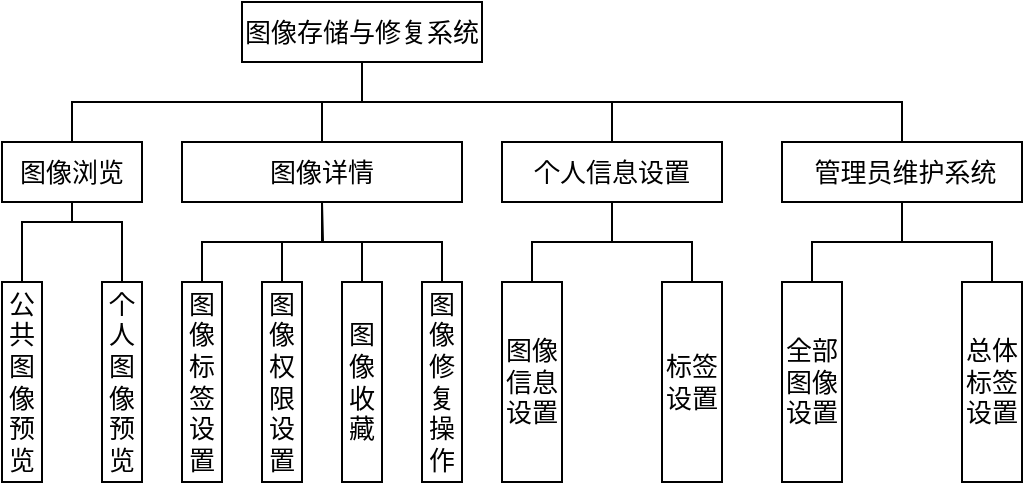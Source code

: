 <mxfile version="21.2.9" type="github">
  <diagram id="C5RBs43oDa-KdzZeNtuy" name="Page-1">
    <mxGraphModel dx="926" dy="504" grid="1" gridSize="10" guides="1" tooltips="1" connect="1" arrows="1" fold="1" page="1" pageScale="1" pageWidth="583" pageHeight="827" math="0" shadow="0">
      <root>
        <mxCell id="WIyWlLk6GJQsqaUBKTNV-0" />
        <mxCell id="WIyWlLk6GJQsqaUBKTNV-1" parent="WIyWlLk6GJQsqaUBKTNV-0" />
        <mxCell id="Nia3L4bW7R5w-4qVx0B0-27" style="edgeStyle=orthogonalEdgeStyle;rounded=0;orthogonalLoop=1;jettySize=auto;html=1;entryX=0.5;entryY=0;entryDx=0;entryDy=0;exitX=0.5;exitY=1;exitDx=0;exitDy=0;strokeColor=default;endArrow=none;endFill=0;" edge="1" parent="WIyWlLk6GJQsqaUBKTNV-1" source="Nia3L4bW7R5w-4qVx0B0-0" target="Nia3L4bW7R5w-4qVx0B0-1">
          <mxGeometry relative="1" as="geometry" />
        </mxCell>
        <mxCell id="Nia3L4bW7R5w-4qVx0B0-29" style="rounded=0;orthogonalLoop=1;jettySize=auto;html=1;exitX=0.5;exitY=1;exitDx=0;exitDy=0;entryX=0.5;entryY=0;entryDx=0;entryDy=0;edgeStyle=orthogonalEdgeStyle;endArrow=none;endFill=0;" edge="1" parent="WIyWlLk6GJQsqaUBKTNV-1" source="Nia3L4bW7R5w-4qVx0B0-0" target="Nia3L4bW7R5w-4qVx0B0-22">
          <mxGeometry relative="1" as="geometry" />
        </mxCell>
        <mxCell id="Nia3L4bW7R5w-4qVx0B0-30" style="edgeStyle=orthogonalEdgeStyle;rounded=0;orthogonalLoop=1;jettySize=auto;html=1;exitX=0.5;exitY=1;exitDx=0;exitDy=0;entryX=0.5;entryY=0;entryDx=0;entryDy=0;endArrow=none;endFill=0;" edge="1" parent="WIyWlLk6GJQsqaUBKTNV-1" source="Nia3L4bW7R5w-4qVx0B0-0" target="Nia3L4bW7R5w-4qVx0B0-3">
          <mxGeometry relative="1" as="geometry" />
        </mxCell>
        <mxCell id="Nia3L4bW7R5w-4qVx0B0-31" style="edgeStyle=orthogonalEdgeStyle;rounded=0;orthogonalLoop=1;jettySize=auto;html=1;exitX=0.5;exitY=1;exitDx=0;exitDy=0;endArrow=none;endFill=0;" edge="1" parent="WIyWlLk6GJQsqaUBKTNV-1" source="Nia3L4bW7R5w-4qVx0B0-0" target="Nia3L4bW7R5w-4qVx0B0-4">
          <mxGeometry relative="1" as="geometry" />
        </mxCell>
        <mxCell id="Nia3L4bW7R5w-4qVx0B0-0" value="图像存储与修复系统" style="rounded=0;whiteSpace=wrap;html=1;fontFamily=Helvetica;fontSize=13;" vertex="1" parent="WIyWlLk6GJQsqaUBKTNV-1">
          <mxGeometry x="157" y="20" width="120" height="30" as="geometry" />
        </mxCell>
        <mxCell id="Nia3L4bW7R5w-4qVx0B0-32" style="edgeStyle=orthogonalEdgeStyle;shape=connector;rounded=0;orthogonalLoop=1;jettySize=auto;html=1;exitX=0.5;exitY=1;exitDx=0;exitDy=0;entryX=0.5;entryY=0;entryDx=0;entryDy=0;labelBackgroundColor=default;strokeColor=default;fontFamily=Helvetica;fontSize=11;fontColor=default;endArrow=none;endFill=0;" edge="1" parent="WIyWlLk6GJQsqaUBKTNV-1" source="Nia3L4bW7R5w-4qVx0B0-1" target="Nia3L4bW7R5w-4qVx0B0-5">
          <mxGeometry relative="1" as="geometry">
            <Array as="points">
              <mxPoint x="72" y="130" />
              <mxPoint x="47" y="130" />
            </Array>
          </mxGeometry>
        </mxCell>
        <mxCell id="Nia3L4bW7R5w-4qVx0B0-33" style="edgeStyle=orthogonalEdgeStyle;shape=connector;rounded=0;orthogonalLoop=1;jettySize=auto;html=1;exitX=0.5;exitY=1;exitDx=0;exitDy=0;entryX=0.5;entryY=0;entryDx=0;entryDy=0;labelBackgroundColor=default;strokeColor=default;fontFamily=Helvetica;fontSize=11;fontColor=default;endArrow=none;endFill=0;" edge="1" parent="WIyWlLk6GJQsqaUBKTNV-1" source="Nia3L4bW7R5w-4qVx0B0-1" target="Nia3L4bW7R5w-4qVx0B0-6">
          <mxGeometry relative="1" as="geometry">
            <Array as="points">
              <mxPoint x="72" y="130" />
              <mxPoint x="97" y="130" />
            </Array>
          </mxGeometry>
        </mxCell>
        <mxCell id="Nia3L4bW7R5w-4qVx0B0-1" value="图像浏览" style="rounded=0;whiteSpace=wrap;html=1;fontSize=13;" vertex="1" parent="WIyWlLk6GJQsqaUBKTNV-1">
          <mxGeometry x="37" y="90" width="70" height="30" as="geometry" />
        </mxCell>
        <mxCell id="Nia3L4bW7R5w-4qVx0B0-3" value="个人信息设置" style="rounded=0;whiteSpace=wrap;html=1;fontSize=13;" vertex="1" parent="WIyWlLk6GJQsqaUBKTNV-1">
          <mxGeometry x="287" y="90" width="110" height="30" as="geometry" />
        </mxCell>
        <mxCell id="Nia3L4bW7R5w-4qVx0B0-44" style="edgeStyle=orthogonalEdgeStyle;shape=connector;rounded=0;orthogonalLoop=1;jettySize=auto;html=1;exitX=0.5;exitY=1;exitDx=0;exitDy=0;entryX=0.5;entryY=0;entryDx=0;entryDy=0;labelBackgroundColor=default;strokeColor=default;fontFamily=Helvetica;fontSize=11;fontColor=default;endArrow=none;endFill=0;" edge="1" parent="WIyWlLk6GJQsqaUBKTNV-1" source="Nia3L4bW7R5w-4qVx0B0-4" target="Nia3L4bW7R5w-4qVx0B0-42">
          <mxGeometry relative="1" as="geometry" />
        </mxCell>
        <mxCell id="Nia3L4bW7R5w-4qVx0B0-45" style="edgeStyle=orthogonalEdgeStyle;shape=connector;rounded=0;orthogonalLoop=1;jettySize=auto;html=1;exitX=0.5;exitY=1;exitDx=0;exitDy=0;entryX=0.5;entryY=0;entryDx=0;entryDy=0;labelBackgroundColor=default;strokeColor=default;fontFamily=Helvetica;fontSize=11;fontColor=default;endArrow=none;endFill=0;" edge="1" parent="WIyWlLk6GJQsqaUBKTNV-1" source="Nia3L4bW7R5w-4qVx0B0-4" target="Nia3L4bW7R5w-4qVx0B0-43">
          <mxGeometry relative="1" as="geometry" />
        </mxCell>
        <mxCell id="Nia3L4bW7R5w-4qVx0B0-4" value="&amp;nbsp;管理员维护系统" style="rounded=0;whiteSpace=wrap;html=1;fontSize=13;" vertex="1" parent="WIyWlLk6GJQsqaUBKTNV-1">
          <mxGeometry x="427" y="90" width="120" height="30" as="geometry" />
        </mxCell>
        <mxCell id="Nia3L4bW7R5w-4qVx0B0-5" value="公共图像预览" style="rounded=0;whiteSpace=wrap;html=1;fontSize=13;" vertex="1" parent="WIyWlLk6GJQsqaUBKTNV-1">
          <mxGeometry x="37" y="160" width="20" height="100" as="geometry" />
        </mxCell>
        <mxCell id="Nia3L4bW7R5w-4qVx0B0-6" value="个人图像预览" style="rounded=0;whiteSpace=wrap;html=1;fontSize=13;" vertex="1" parent="WIyWlLk6GJQsqaUBKTNV-1">
          <mxGeometry x="87" y="160" width="20" height="100" as="geometry" />
        </mxCell>
        <mxCell id="Nia3L4bW7R5w-4qVx0B0-34" style="edgeStyle=orthogonalEdgeStyle;shape=connector;rounded=0;orthogonalLoop=1;jettySize=auto;html=1;exitX=0.5;exitY=0;exitDx=0;exitDy=0;entryX=0.5;entryY=1;entryDx=0;entryDy=0;labelBackgroundColor=default;strokeColor=default;fontFamily=Helvetica;fontSize=11;fontColor=default;endArrow=none;endFill=0;" edge="1" parent="WIyWlLk6GJQsqaUBKTNV-1" source="Nia3L4bW7R5w-4qVx0B0-7" target="Nia3L4bW7R5w-4qVx0B0-22">
          <mxGeometry relative="1" as="geometry" />
        </mxCell>
        <mxCell id="Nia3L4bW7R5w-4qVx0B0-7" value="图像标签设置" style="rounded=0;whiteSpace=wrap;html=1;fontSize=13;" vertex="1" parent="WIyWlLk6GJQsqaUBKTNV-1">
          <mxGeometry x="127" y="160" width="20" height="100" as="geometry" />
        </mxCell>
        <mxCell id="Nia3L4bW7R5w-4qVx0B0-38" style="edgeStyle=orthogonalEdgeStyle;shape=connector;rounded=0;orthogonalLoop=1;jettySize=auto;html=1;exitX=0.5;exitY=0;exitDx=0;exitDy=0;labelBackgroundColor=default;strokeColor=default;fontFamily=Helvetica;fontSize=11;fontColor=default;endArrow=none;endFill=0;" edge="1" parent="WIyWlLk6GJQsqaUBKTNV-1" source="Nia3L4bW7R5w-4qVx0B0-21">
          <mxGeometry relative="1" as="geometry">
            <mxPoint x="197" y="120.0" as="targetPoint" />
            <Array as="points">
              <mxPoint x="257" y="140" />
              <mxPoint x="197" y="140" />
            </Array>
          </mxGeometry>
        </mxCell>
        <mxCell id="Nia3L4bW7R5w-4qVx0B0-21" value="图像修复操作" style="rounded=0;whiteSpace=wrap;html=1;fontSize=13;" vertex="1" parent="WIyWlLk6GJQsqaUBKTNV-1">
          <mxGeometry x="247" y="160" width="20" height="100" as="geometry" />
        </mxCell>
        <mxCell id="Nia3L4bW7R5w-4qVx0B0-22" value="图像详情" style="rounded=0;whiteSpace=wrap;html=1;fontSize=13;" vertex="1" parent="WIyWlLk6GJQsqaUBKTNV-1">
          <mxGeometry x="127" y="90" width="140" height="30" as="geometry" />
        </mxCell>
        <mxCell id="Nia3L4bW7R5w-4qVx0B0-35" style="edgeStyle=orthogonalEdgeStyle;shape=connector;rounded=0;orthogonalLoop=1;jettySize=auto;html=1;exitX=0.5;exitY=0;exitDx=0;exitDy=0;labelBackgroundColor=default;strokeColor=default;fontFamily=Helvetica;fontSize=11;fontColor=default;endArrow=none;endFill=0;" edge="1" parent="WIyWlLk6GJQsqaUBKTNV-1" source="Nia3L4bW7R5w-4qVx0B0-23">
          <mxGeometry relative="1" as="geometry">
            <mxPoint x="197" y="130.0" as="targetPoint" />
            <Array as="points">
              <mxPoint x="177" y="140" />
              <mxPoint x="197" y="140" />
            </Array>
          </mxGeometry>
        </mxCell>
        <mxCell id="Nia3L4bW7R5w-4qVx0B0-23" value="图像权限设置" style="rounded=0;whiteSpace=wrap;html=1;fontSize=13;" vertex="1" parent="WIyWlLk6GJQsqaUBKTNV-1">
          <mxGeometry x="167" y="160" width="20" height="100" as="geometry" />
        </mxCell>
        <mxCell id="Nia3L4bW7R5w-4qVx0B0-36" style="edgeStyle=orthogonalEdgeStyle;shape=connector;rounded=0;orthogonalLoop=1;jettySize=auto;html=1;exitX=0.5;exitY=0;exitDx=0;exitDy=0;labelBackgroundColor=default;strokeColor=default;fontFamily=Helvetica;fontSize=11;fontColor=default;endArrow=none;endFill=0;" edge="1" parent="WIyWlLk6GJQsqaUBKTNV-1" source="Nia3L4bW7R5w-4qVx0B0-24">
          <mxGeometry relative="1" as="geometry">
            <mxPoint x="197" y="120.0" as="targetPoint" />
          </mxGeometry>
        </mxCell>
        <mxCell id="Nia3L4bW7R5w-4qVx0B0-24" value="图像收藏" style="rounded=0;whiteSpace=wrap;html=1;fontSize=13;" vertex="1" parent="WIyWlLk6GJQsqaUBKTNV-1">
          <mxGeometry x="207" y="160" width="20" height="100" as="geometry" />
        </mxCell>
        <mxCell id="Nia3L4bW7R5w-4qVx0B0-40" style="edgeStyle=orthogonalEdgeStyle;shape=connector;rounded=0;orthogonalLoop=1;jettySize=auto;html=1;exitX=0.5;exitY=0;exitDx=0;exitDy=0;entryX=0.5;entryY=1;entryDx=0;entryDy=0;labelBackgroundColor=default;strokeColor=default;fontFamily=Helvetica;fontSize=11;fontColor=default;endArrow=none;endFill=0;" edge="1" parent="WIyWlLk6GJQsqaUBKTNV-1" source="Nia3L4bW7R5w-4qVx0B0-25" target="Nia3L4bW7R5w-4qVx0B0-3">
          <mxGeometry relative="1" as="geometry" />
        </mxCell>
        <mxCell id="Nia3L4bW7R5w-4qVx0B0-25" value="图像信息设置" style="rounded=0;whiteSpace=wrap;html=1;fontSize=13;" vertex="1" parent="WIyWlLk6GJQsqaUBKTNV-1">
          <mxGeometry x="287" y="160" width="30" height="100" as="geometry" />
        </mxCell>
        <mxCell id="Nia3L4bW7R5w-4qVx0B0-41" style="edgeStyle=orthogonalEdgeStyle;shape=connector;rounded=0;orthogonalLoop=1;jettySize=auto;html=1;exitX=0.5;exitY=0;exitDx=0;exitDy=0;entryX=0.5;entryY=1;entryDx=0;entryDy=0;labelBackgroundColor=default;strokeColor=default;fontFamily=Helvetica;fontSize=11;fontColor=default;endArrow=none;endFill=0;" edge="1" parent="WIyWlLk6GJQsqaUBKTNV-1" source="Nia3L4bW7R5w-4qVx0B0-26" target="Nia3L4bW7R5w-4qVx0B0-3">
          <mxGeometry relative="1" as="geometry" />
        </mxCell>
        <mxCell id="Nia3L4bW7R5w-4qVx0B0-26" value="标签设置" style="rounded=0;whiteSpace=wrap;html=1;fontSize=13;" vertex="1" parent="WIyWlLk6GJQsqaUBKTNV-1">
          <mxGeometry x="367" y="160" width="30" height="100" as="geometry" />
        </mxCell>
        <mxCell id="Nia3L4bW7R5w-4qVx0B0-42" value="全部图像设置" style="rounded=0;whiteSpace=wrap;html=1;fontSize=13;" vertex="1" parent="WIyWlLk6GJQsqaUBKTNV-1">
          <mxGeometry x="427" y="160" width="30" height="100" as="geometry" />
        </mxCell>
        <mxCell id="Nia3L4bW7R5w-4qVx0B0-43" value="总体标签设置" style="rounded=0;whiteSpace=wrap;html=1;fontSize=13;" vertex="1" parent="WIyWlLk6GJQsqaUBKTNV-1">
          <mxGeometry x="517" y="160" width="30" height="100" as="geometry" />
        </mxCell>
      </root>
    </mxGraphModel>
  </diagram>
</mxfile>
